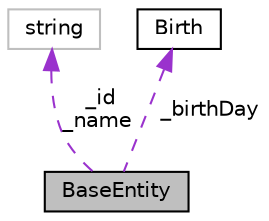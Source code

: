 digraph "BaseEntity"
{
 // LATEX_PDF_SIZE
  edge [fontname="Helvetica",fontsize="10",labelfontname="Helvetica",labelfontsize="10"];
  node [fontname="Helvetica",fontsize="10",shape=record];
  Node1 [label="BaseEntity",height=0.2,width=0.4,color="black", fillcolor="grey75", style="filled", fontcolor="black",tooltip="Đại diện cho một thực thể cơ bản với tên, mã định danh và ngày sinh."];
  Node2 -> Node1 [dir="back",color="darkorchid3",fontsize="10",style="dashed",label=" _id\n_name" ,fontname="Helvetica"];
  Node2 [label="string",height=0.2,width=0.4,color="grey75", fillcolor="white", style="filled",tooltip=" "];
  Node3 -> Node1 [dir="back",color="darkorchid3",fontsize="10",style="dashed",label=" _birthDay" ,fontname="Helvetica"];
  Node3 [label="Birth",height=0.2,width=0.4,color="black", fillcolor="white", style="filled",URL="$classBirth.html",tooltip="Đại diện cho ngày sinh."];
}
